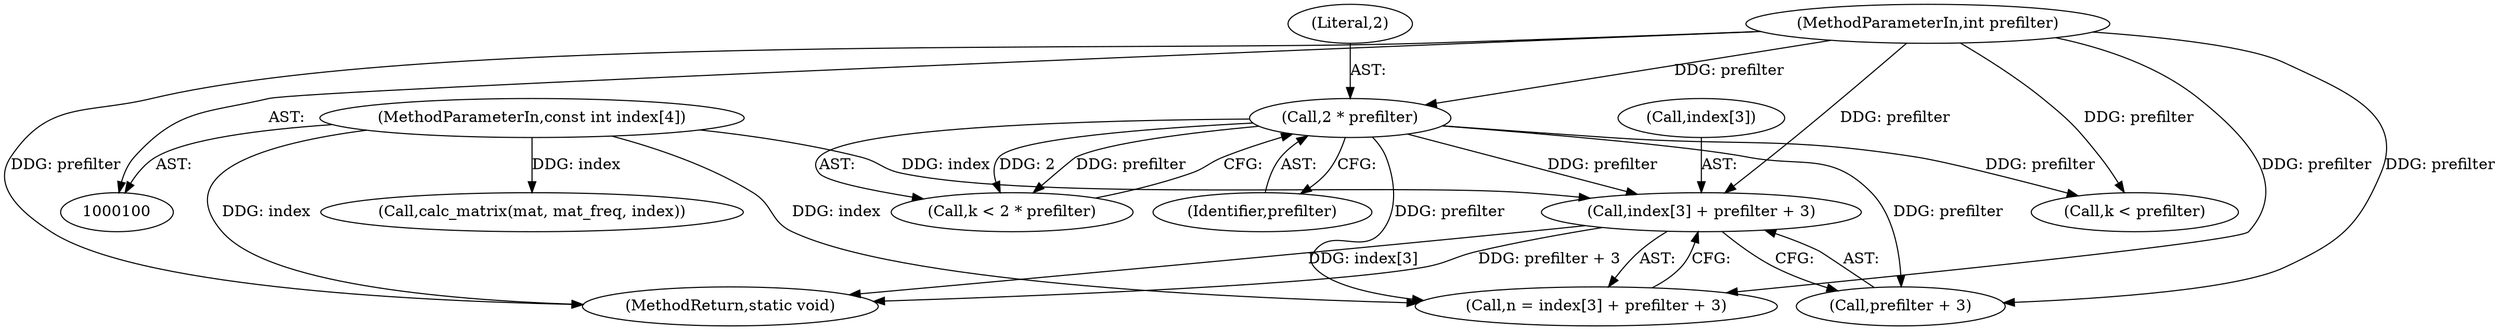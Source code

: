 digraph "0_libass_08e754612019ed84d1db0d1fc4f5798248decd75@array" {
"1000163" [label="(Call,index[3] + prefilter + 3)"];
"1000102" [label="(MethodParameterIn,const int index[4])"];
"1000151" [label="(Call,2 * prefilter)"];
"1000103" [label="(MethodParameterIn,int prefilter)"];
"1000151" [label="(Call,2 * prefilter)"];
"1000102" [label="(MethodParameterIn,const int index[4])"];
"1000161" [label="(Call,n = index[3] + prefilter + 3)"];
"1000167" [label="(Call,prefilter + 3)"];
"1000164" [label="(Call,index[3])"];
"1000103" [label="(MethodParameterIn,int prefilter)"];
"1000299" [label="(MethodReturn,static void)"];
"1000153" [label="(Identifier,prefilter)"];
"1000204" [label="(Call,k < prefilter)"];
"1000218" [label="(Call,calc_matrix(mat, mat_freq, index))"];
"1000152" [label="(Literal,2)"];
"1000149" [label="(Call,k < 2 * prefilter)"];
"1000163" [label="(Call,index[3] + prefilter + 3)"];
"1000163" -> "1000161"  [label="AST: "];
"1000163" -> "1000167"  [label="CFG: "];
"1000164" -> "1000163"  [label="AST: "];
"1000167" -> "1000163"  [label="AST: "];
"1000161" -> "1000163"  [label="CFG: "];
"1000163" -> "1000299"  [label="DDG: index[3]"];
"1000163" -> "1000299"  [label="DDG: prefilter + 3"];
"1000102" -> "1000163"  [label="DDG: index"];
"1000151" -> "1000163"  [label="DDG: prefilter"];
"1000103" -> "1000163"  [label="DDG: prefilter"];
"1000102" -> "1000100"  [label="AST: "];
"1000102" -> "1000299"  [label="DDG: index"];
"1000102" -> "1000161"  [label="DDG: index"];
"1000102" -> "1000218"  [label="DDG: index"];
"1000151" -> "1000149"  [label="AST: "];
"1000151" -> "1000153"  [label="CFG: "];
"1000152" -> "1000151"  [label="AST: "];
"1000153" -> "1000151"  [label="AST: "];
"1000149" -> "1000151"  [label="CFG: "];
"1000151" -> "1000149"  [label="DDG: 2"];
"1000151" -> "1000149"  [label="DDG: prefilter"];
"1000103" -> "1000151"  [label="DDG: prefilter"];
"1000151" -> "1000161"  [label="DDG: prefilter"];
"1000151" -> "1000167"  [label="DDG: prefilter"];
"1000151" -> "1000204"  [label="DDG: prefilter"];
"1000103" -> "1000100"  [label="AST: "];
"1000103" -> "1000299"  [label="DDG: prefilter"];
"1000103" -> "1000161"  [label="DDG: prefilter"];
"1000103" -> "1000167"  [label="DDG: prefilter"];
"1000103" -> "1000204"  [label="DDG: prefilter"];
}
